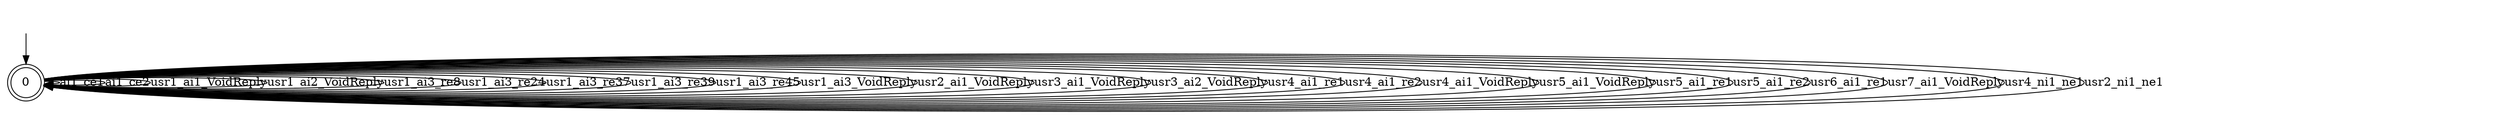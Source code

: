 digraph T1 {
0 [label="0", shape=doublecircle];
0 -> 0  [label="ai1_ce1"];
0 -> 0  [label="ai1_ce2"];
0 -> 0  [label="usr1_ai1_VoidReply"];
0 -> 0  [label="usr1_ai2_VoidReply"];
0 -> 0  [label="usr1_ai3_re8"];
0 -> 0  [label="usr1_ai3_re24"];
0 -> 0  [label="usr1_ai3_re37"];
0 -> 0  [label="usr1_ai3_re39"];
0 -> 0  [label="usr1_ai3_re45"];
0 -> 0  [label="usr1_ai3_VoidReply"];
0 -> 0  [label="usr2_ai1_VoidReply"];
0 -> 0  [label="usr3_ai1_VoidReply"];
0 -> 0  [label="usr3_ai2_VoidReply"];
0 -> 0  [label="usr4_ai1_re1"];
0 -> 0  [label="usr4_ai1_re2"];
0 -> 0  [label="usr4_ai1_VoidReply"];
0 -> 0  [label="usr5_ai1_VoidReply"];
0 -> 0  [label="usr5_ai1_re1"];
0 -> 0  [label="usr5_ai1_re2"];
0 -> 0  [label="usr6_ai1_re1"];
0 -> 0  [label="usr7_ai1_VoidReply"];
0 -> 0  [label="usr4_ni1_ne1"];
0 -> 0  [label="usr2_ni1_ne1"];
__start0 [label="", shape=none];
__start0 -> 0  [label=""];
}
